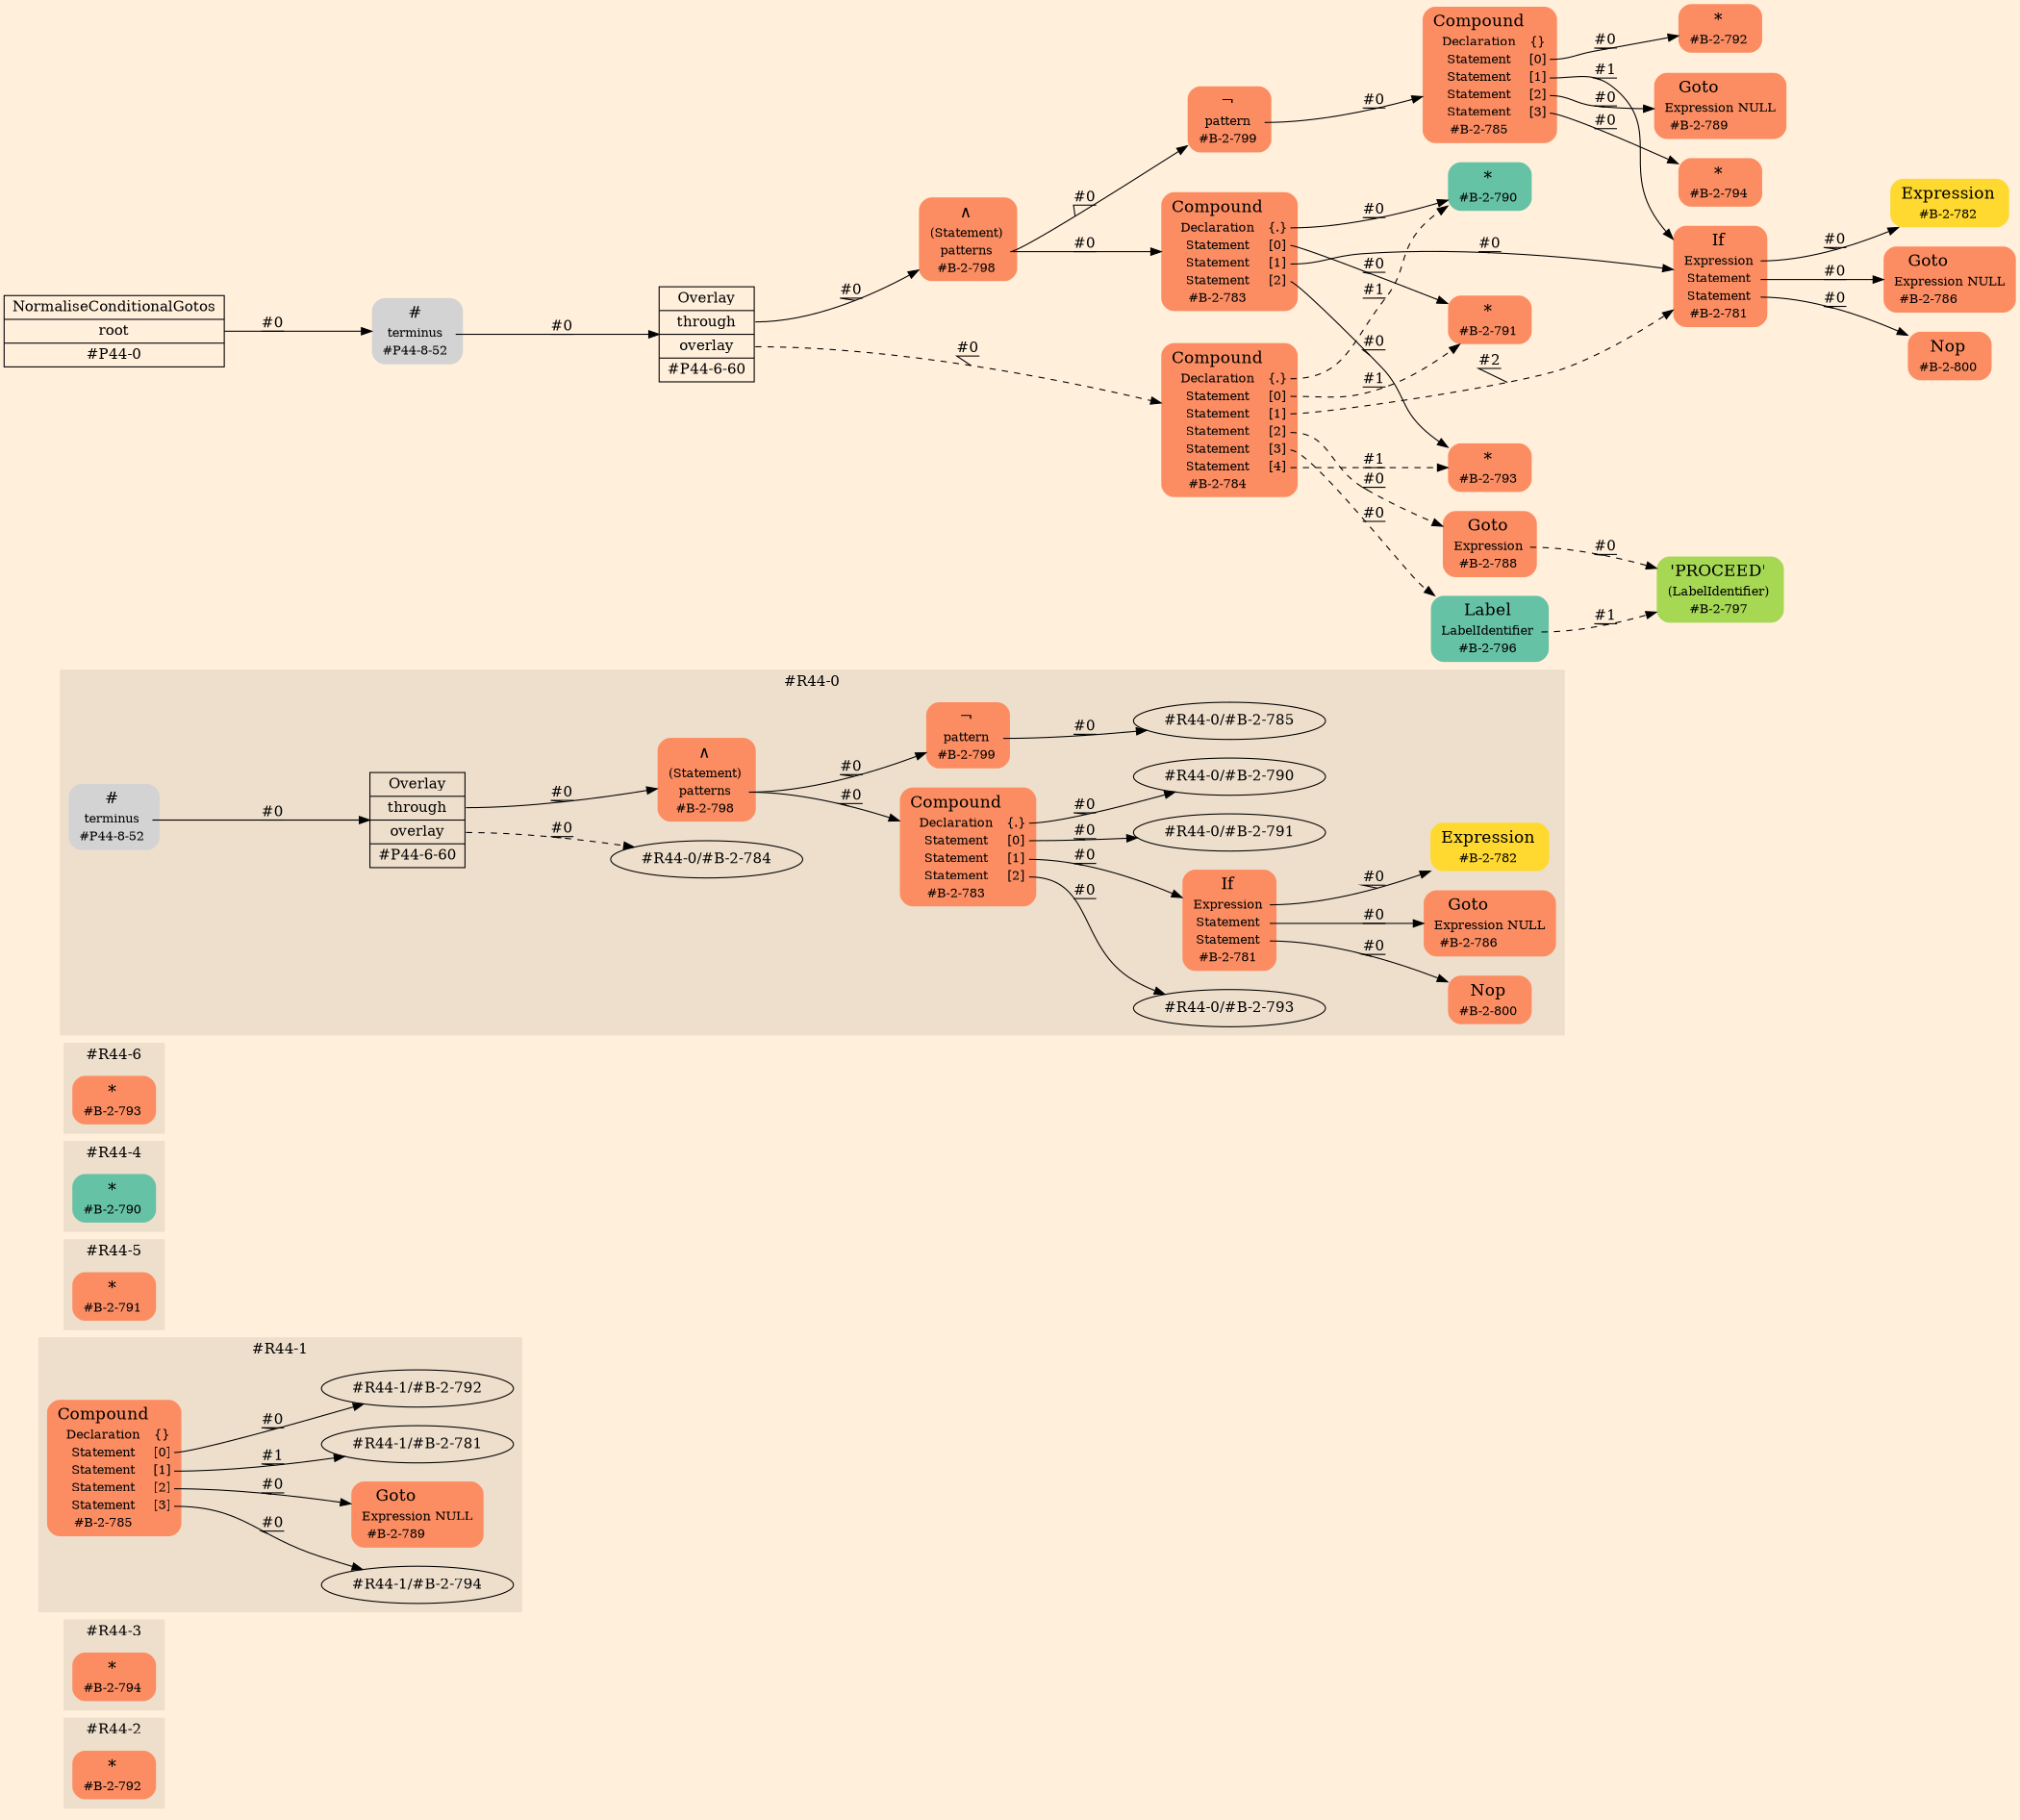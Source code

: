digraph Inferno {
graph [
rankdir = "LR"
ranksep = 1.0
size = "14,20"
bgcolor = antiquewhite1
color = black
fontcolor = black
];
node [
];
subgraph "cluster#R44-2" {
label = "#R44-2"
style = "filled"
color = antiquewhite2
"#R44-2/#B-2-792" [
shape = "plaintext"
fillcolor = "/set28/2"
label = <<TABLE BORDER="0" CELLBORDER="0" CELLSPACING="0">
 <TR>
  <TD><FONT POINT-SIZE="16.0">*</FONT></TD>
  <TD></TD>
 </TR>
 <TR>
  <TD>#B-2-792</TD>
  <TD PORT="port0"></TD>
 </TR>
</TABLE>>
style = "rounded,filled"
fontsize = "12"
];
}
subgraph "cluster#R44-3" {
label = "#R44-3"
style = "filled"
color = antiquewhite2
"#R44-3/#B-2-794" [
shape = "plaintext"
fillcolor = "/set28/2"
label = <<TABLE BORDER="0" CELLBORDER="0" CELLSPACING="0">
 <TR>
  <TD><FONT POINT-SIZE="16.0">*</FONT></TD>
  <TD></TD>
 </TR>
 <TR>
  <TD>#B-2-794</TD>
  <TD PORT="port0"></TD>
 </TR>
</TABLE>>
style = "rounded,filled"
fontsize = "12"
];
}
subgraph "cluster#R44-1" {
label = "#R44-1"
style = "filled"
color = antiquewhite2
"#R44-1/#B-2-785" [
shape = "plaintext"
fillcolor = "/set28/2"
label = <<TABLE BORDER="0" CELLBORDER="0" CELLSPACING="0">
 <TR>
  <TD><FONT POINT-SIZE="16.0">Compound</FONT></TD>
  <TD></TD>
 </TR>
 <TR>
  <TD>Declaration</TD>
  <TD PORT="port0">{}</TD>
 </TR>
 <TR>
  <TD>Statement</TD>
  <TD PORT="port1">[0]</TD>
 </TR>
 <TR>
  <TD>Statement</TD>
  <TD PORT="port2">[1]</TD>
 </TR>
 <TR>
  <TD>Statement</TD>
  <TD PORT="port3">[2]</TD>
 </TR>
 <TR>
  <TD>Statement</TD>
  <TD PORT="port4">[3]</TD>
 </TR>
 <TR>
  <TD>#B-2-785</TD>
  <TD PORT="port5"></TD>
 </TR>
</TABLE>>
style = "rounded,filled"
fontsize = "12"
];
"#R44-1/#B-2-789" [
shape = "plaintext"
fillcolor = "/set28/2"
label = <<TABLE BORDER="0" CELLBORDER="0" CELLSPACING="0">
 <TR>
  <TD><FONT POINT-SIZE="16.0">Goto</FONT></TD>
  <TD></TD>
 </TR>
 <TR>
  <TD>Expression</TD>
  <TD PORT="port0">NULL</TD>
 </TR>
 <TR>
  <TD>#B-2-789</TD>
  <TD PORT="port1"></TD>
 </TR>
</TABLE>>
style = "rounded,filled"
fontsize = "12"
];
"#R44-1/#B-2-785":port1 -> "#R44-1/#B-2-792" [style="solid"
label = "#0"
decorate = true
color = black
fontcolor = black
];
"#R44-1/#B-2-785":port2 -> "#R44-1/#B-2-781" [style="solid"
label = "#1"
decorate = true
color = black
fontcolor = black
];
"#R44-1/#B-2-785":port3 -> "#R44-1/#B-2-789" [style="solid"
label = "#0"
decorate = true
color = black
fontcolor = black
];
"#R44-1/#B-2-785":port4 -> "#R44-1/#B-2-794" [style="solid"
label = "#0"
decorate = true
color = black
fontcolor = black
];
}
subgraph "cluster#R44-5" {
label = "#R44-5"
style = "filled"
color = antiquewhite2
"#R44-5/#B-2-791" [
shape = "plaintext"
fillcolor = "/set28/2"
label = <<TABLE BORDER="0" CELLBORDER="0" CELLSPACING="0">
 <TR>
  <TD><FONT POINT-SIZE="16.0">*</FONT></TD>
  <TD></TD>
 </TR>
 <TR>
  <TD>#B-2-791</TD>
  <TD PORT="port0"></TD>
 </TR>
</TABLE>>
style = "rounded,filled"
fontsize = "12"
];
}
subgraph "cluster#R44-4" {
label = "#R44-4"
style = "filled"
color = antiquewhite2
"#R44-4/#B-2-790" [
shape = "plaintext"
fillcolor = "/set28/1"
label = <<TABLE BORDER="0" CELLBORDER="0" CELLSPACING="0">
 <TR>
  <TD><FONT POINT-SIZE="16.0">*</FONT></TD>
  <TD></TD>
 </TR>
 <TR>
  <TD>#B-2-790</TD>
  <TD PORT="port0"></TD>
 </TR>
</TABLE>>
style = "rounded,filled"
fontsize = "12"
];
}
subgraph "cluster#R44-6" {
label = "#R44-6"
style = "filled"
color = antiquewhite2
"#R44-6/#B-2-793" [
shape = "plaintext"
fillcolor = "/set28/2"
label = <<TABLE BORDER="0" CELLBORDER="0" CELLSPACING="0">
 <TR>
  <TD><FONT POINT-SIZE="16.0">*</FONT></TD>
  <TD></TD>
 </TR>
 <TR>
  <TD>#B-2-793</TD>
  <TD PORT="port0"></TD>
 </TR>
</TABLE>>
style = "rounded,filled"
fontsize = "12"
];
}
subgraph "cluster#R44-0" {
label = "#R44-0"
style = "filled"
color = antiquewhite2
"#R44-0/#B-2-786" [
shape = "plaintext"
fillcolor = "/set28/2"
label = <<TABLE BORDER="0" CELLBORDER="0" CELLSPACING="0">
 <TR>
  <TD><FONT POINT-SIZE="16.0">Goto</FONT></TD>
  <TD></TD>
 </TR>
 <TR>
  <TD>Expression</TD>
  <TD PORT="port0">NULL</TD>
 </TR>
 <TR>
  <TD>#B-2-786</TD>
  <TD PORT="port1"></TD>
 </TR>
</TABLE>>
style = "rounded,filled"
fontsize = "12"
];
"#R44-0/#P44-6-60" [
shape = "record"
fillcolor = antiquewhite2
label = "<fixed> Overlay | <port0> through | <port1> overlay | <port2> #P44-6-60"
style = "filled"
fontsize = "14"
color = black
fontcolor = black
];
"#R44-0/#P44-8-52" [
shape = "plaintext"
label = <<TABLE BORDER="0" CELLBORDER="0" CELLSPACING="0">
 <TR>
  <TD><FONT POINT-SIZE="16.0">#</FONT></TD>
  <TD></TD>
 </TR>
 <TR>
  <TD>terminus</TD>
  <TD PORT="port0"></TD>
 </TR>
 <TR>
  <TD>#P44-8-52</TD>
  <TD PORT="port1"></TD>
 </TR>
</TABLE>>
style = "rounded,filled"
fontsize = "12"
];
"#R44-0/#B-2-798" [
shape = "plaintext"
fillcolor = "/set28/2"
label = <<TABLE BORDER="0" CELLBORDER="0" CELLSPACING="0">
 <TR>
  <TD><FONT POINT-SIZE="16.0">∧</FONT></TD>
  <TD></TD>
 </TR>
 <TR>
  <TD>(Statement)</TD>
  <TD PORT="port0"></TD>
 </TR>
 <TR>
  <TD>patterns</TD>
  <TD PORT="port1"></TD>
 </TR>
 <TR>
  <TD>#B-2-798</TD>
  <TD PORT="port2"></TD>
 </TR>
</TABLE>>
style = "rounded,filled"
fontsize = "12"
];
"#R44-0/#B-2-800" [
shape = "plaintext"
fillcolor = "/set28/2"
label = <<TABLE BORDER="0" CELLBORDER="0" CELLSPACING="0">
 <TR>
  <TD><FONT POINT-SIZE="16.0">Nop</FONT></TD>
  <TD></TD>
 </TR>
 <TR>
  <TD>#B-2-800</TD>
  <TD PORT="port0"></TD>
 </TR>
</TABLE>>
style = "rounded,filled"
fontsize = "12"
];
"#R44-0/#B-2-783" [
shape = "plaintext"
fillcolor = "/set28/2"
label = <<TABLE BORDER="0" CELLBORDER="0" CELLSPACING="0">
 <TR>
  <TD><FONT POINT-SIZE="16.0">Compound</FONT></TD>
  <TD></TD>
 </TR>
 <TR>
  <TD>Declaration</TD>
  <TD PORT="port0">{.}</TD>
 </TR>
 <TR>
  <TD>Statement</TD>
  <TD PORT="port1">[0]</TD>
 </TR>
 <TR>
  <TD>Statement</TD>
  <TD PORT="port2">[1]</TD>
 </TR>
 <TR>
  <TD>Statement</TD>
  <TD PORT="port3">[2]</TD>
 </TR>
 <TR>
  <TD>#B-2-783</TD>
  <TD PORT="port4"></TD>
 </TR>
</TABLE>>
style = "rounded,filled"
fontsize = "12"
];
"#R44-0/#B-2-799" [
shape = "plaintext"
fillcolor = "/set28/2"
label = <<TABLE BORDER="0" CELLBORDER="0" CELLSPACING="0">
 <TR>
  <TD><FONT POINT-SIZE="16.0">¬</FONT></TD>
  <TD></TD>
 </TR>
 <TR>
  <TD>pattern</TD>
  <TD PORT="port0"></TD>
 </TR>
 <TR>
  <TD>#B-2-799</TD>
  <TD PORT="port1"></TD>
 </TR>
</TABLE>>
style = "rounded,filled"
fontsize = "12"
];
"#R44-0/#B-2-781" [
shape = "plaintext"
fillcolor = "/set28/2"
label = <<TABLE BORDER="0" CELLBORDER="0" CELLSPACING="0">
 <TR>
  <TD><FONT POINT-SIZE="16.0">If</FONT></TD>
  <TD></TD>
 </TR>
 <TR>
  <TD>Expression</TD>
  <TD PORT="port0"></TD>
 </TR>
 <TR>
  <TD>Statement</TD>
  <TD PORT="port1"></TD>
 </TR>
 <TR>
  <TD>Statement</TD>
  <TD PORT="port2"></TD>
 </TR>
 <TR>
  <TD>#B-2-781</TD>
  <TD PORT="port3"></TD>
 </TR>
</TABLE>>
style = "rounded,filled"
fontsize = "12"
];
"#R44-0/#B-2-782" [
shape = "plaintext"
fillcolor = "/set28/6"
label = <<TABLE BORDER="0" CELLBORDER="0" CELLSPACING="0">
 <TR>
  <TD><FONT POINT-SIZE="16.0">Expression</FONT></TD>
  <TD></TD>
 </TR>
 <TR>
  <TD>#B-2-782</TD>
  <TD PORT="port0"></TD>
 </TR>
</TABLE>>
style = "rounded,filled"
fontsize = "12"
];
"#R44-0/#P44-6-60":port0 -> "#R44-0/#B-2-798" [style="solid"
label = "#0"
decorate = true
color = black
fontcolor = black
];
"#R44-0/#P44-6-60":port1 -> "#R44-0/#B-2-784" [style="dashed"
label = "#0"
decorate = true
color = black
fontcolor = black
];
"#R44-0/#P44-8-52":port0 -> "#R44-0/#P44-6-60" [style="solid"
label = "#0"
decorate = true
color = black
fontcolor = black
];
"#R44-0/#B-2-798":port1 -> "#R44-0/#B-2-783" [style="solid"
label = "#0"
decorate = true
color = black
fontcolor = black
];
"#R44-0/#B-2-798":port1 -> "#R44-0/#B-2-799" [style="solid"
label = "#0"
decorate = true
color = black
fontcolor = black
];
"#R44-0/#B-2-783":port0 -> "#R44-0/#B-2-790" [style="solid"
label = "#0"
decorate = true
color = black
fontcolor = black
];
"#R44-0/#B-2-783":port1 -> "#R44-0/#B-2-791" [style="solid"
label = "#0"
decorate = true
color = black
fontcolor = black
];
"#R44-0/#B-2-783":port2 -> "#R44-0/#B-2-781" [style="solid"
label = "#0"
decorate = true
color = black
fontcolor = black
];
"#R44-0/#B-2-783":port3 -> "#R44-0/#B-2-793" [style="solid"
label = "#0"
decorate = true
color = black
fontcolor = black
];
"#R44-0/#B-2-799":port0 -> "#R44-0/#B-2-785" [style="solid"
label = "#0"
decorate = true
color = black
fontcolor = black
];
"#R44-0/#B-2-781":port0 -> "#R44-0/#B-2-782" [style="solid"
label = "#0"
decorate = true
color = black
fontcolor = black
];
"#R44-0/#B-2-781":port1 -> "#R44-0/#B-2-786" [style="solid"
label = "#0"
decorate = true
color = black
fontcolor = black
];
"#R44-0/#B-2-781":port2 -> "#R44-0/#B-2-800" [style="solid"
label = "#0"
decorate = true
color = black
fontcolor = black
];
}
"CR#P44-0" [
shape = "record"
fillcolor = antiquewhite1
label = "<fixed> NormaliseConditionalGotos | <port0> root | <port1> #P44-0"
style = "filled"
fontsize = "14"
color = black
fontcolor = black
];
"#P44-8-52" [
shape = "plaintext"
label = <<TABLE BORDER="0" CELLBORDER="0" CELLSPACING="0">
 <TR>
  <TD><FONT POINT-SIZE="16.0">#</FONT></TD>
  <TD></TD>
 </TR>
 <TR>
  <TD>terminus</TD>
  <TD PORT="port0"></TD>
 </TR>
 <TR>
  <TD>#P44-8-52</TD>
  <TD PORT="port1"></TD>
 </TR>
</TABLE>>
style = "rounded,filled"
fontsize = "12"
];
"#P44-6-60" [
shape = "record"
fillcolor = antiquewhite1
label = "<fixed> Overlay | <port0> through | <port1> overlay | <port2> #P44-6-60"
style = "filled"
fontsize = "14"
color = black
fontcolor = black
];
"#B-2-798" [
shape = "plaintext"
fillcolor = "/set28/2"
label = <<TABLE BORDER="0" CELLBORDER="0" CELLSPACING="0">
 <TR>
  <TD><FONT POINT-SIZE="16.0">∧</FONT></TD>
  <TD></TD>
 </TR>
 <TR>
  <TD>(Statement)</TD>
  <TD PORT="port0"></TD>
 </TR>
 <TR>
  <TD>patterns</TD>
  <TD PORT="port1"></TD>
 </TR>
 <TR>
  <TD>#B-2-798</TD>
  <TD PORT="port2"></TD>
 </TR>
</TABLE>>
style = "rounded,filled"
fontsize = "12"
];
"#B-2-783" [
shape = "plaintext"
fillcolor = "/set28/2"
label = <<TABLE BORDER="0" CELLBORDER="0" CELLSPACING="0">
 <TR>
  <TD><FONT POINT-SIZE="16.0">Compound</FONT></TD>
  <TD></TD>
 </TR>
 <TR>
  <TD>Declaration</TD>
  <TD PORT="port0">{.}</TD>
 </TR>
 <TR>
  <TD>Statement</TD>
  <TD PORT="port1">[0]</TD>
 </TR>
 <TR>
  <TD>Statement</TD>
  <TD PORT="port2">[1]</TD>
 </TR>
 <TR>
  <TD>Statement</TD>
  <TD PORT="port3">[2]</TD>
 </TR>
 <TR>
  <TD>#B-2-783</TD>
  <TD PORT="port4"></TD>
 </TR>
</TABLE>>
style = "rounded,filled"
fontsize = "12"
];
"#B-2-790" [
shape = "plaintext"
fillcolor = "/set28/1"
label = <<TABLE BORDER="0" CELLBORDER="0" CELLSPACING="0">
 <TR>
  <TD><FONT POINT-SIZE="16.0">*</FONT></TD>
  <TD></TD>
 </TR>
 <TR>
  <TD>#B-2-790</TD>
  <TD PORT="port0"></TD>
 </TR>
</TABLE>>
style = "rounded,filled"
fontsize = "12"
];
"#B-2-791" [
shape = "plaintext"
fillcolor = "/set28/2"
label = <<TABLE BORDER="0" CELLBORDER="0" CELLSPACING="0">
 <TR>
  <TD><FONT POINT-SIZE="16.0">*</FONT></TD>
  <TD></TD>
 </TR>
 <TR>
  <TD>#B-2-791</TD>
  <TD PORT="port0"></TD>
 </TR>
</TABLE>>
style = "rounded,filled"
fontsize = "12"
];
"#B-2-781" [
shape = "plaintext"
fillcolor = "/set28/2"
label = <<TABLE BORDER="0" CELLBORDER="0" CELLSPACING="0">
 <TR>
  <TD><FONT POINT-SIZE="16.0">If</FONT></TD>
  <TD></TD>
 </TR>
 <TR>
  <TD>Expression</TD>
  <TD PORT="port0"></TD>
 </TR>
 <TR>
  <TD>Statement</TD>
  <TD PORT="port1"></TD>
 </TR>
 <TR>
  <TD>Statement</TD>
  <TD PORT="port2"></TD>
 </TR>
 <TR>
  <TD>#B-2-781</TD>
  <TD PORT="port3"></TD>
 </TR>
</TABLE>>
style = "rounded,filled"
fontsize = "12"
];
"#B-2-782" [
shape = "plaintext"
fillcolor = "/set28/6"
label = <<TABLE BORDER="0" CELLBORDER="0" CELLSPACING="0">
 <TR>
  <TD><FONT POINT-SIZE="16.0">Expression</FONT></TD>
  <TD></TD>
 </TR>
 <TR>
  <TD>#B-2-782</TD>
  <TD PORT="port0"></TD>
 </TR>
</TABLE>>
style = "rounded,filled"
fontsize = "12"
];
"#B-2-786" [
shape = "plaintext"
fillcolor = "/set28/2"
label = <<TABLE BORDER="0" CELLBORDER="0" CELLSPACING="0">
 <TR>
  <TD><FONT POINT-SIZE="16.0">Goto</FONT></TD>
  <TD></TD>
 </TR>
 <TR>
  <TD>Expression</TD>
  <TD PORT="port0">NULL</TD>
 </TR>
 <TR>
  <TD>#B-2-786</TD>
  <TD PORT="port1"></TD>
 </TR>
</TABLE>>
style = "rounded,filled"
fontsize = "12"
];
"#B-2-800" [
shape = "plaintext"
fillcolor = "/set28/2"
label = <<TABLE BORDER="0" CELLBORDER="0" CELLSPACING="0">
 <TR>
  <TD><FONT POINT-SIZE="16.0">Nop</FONT></TD>
  <TD></TD>
 </TR>
 <TR>
  <TD>#B-2-800</TD>
  <TD PORT="port0"></TD>
 </TR>
</TABLE>>
style = "rounded,filled"
fontsize = "12"
];
"#B-2-793" [
shape = "plaintext"
fillcolor = "/set28/2"
label = <<TABLE BORDER="0" CELLBORDER="0" CELLSPACING="0">
 <TR>
  <TD><FONT POINT-SIZE="16.0">*</FONT></TD>
  <TD></TD>
 </TR>
 <TR>
  <TD>#B-2-793</TD>
  <TD PORT="port0"></TD>
 </TR>
</TABLE>>
style = "rounded,filled"
fontsize = "12"
];
"#B-2-799" [
shape = "plaintext"
fillcolor = "/set28/2"
label = <<TABLE BORDER="0" CELLBORDER="0" CELLSPACING="0">
 <TR>
  <TD><FONT POINT-SIZE="16.0">¬</FONT></TD>
  <TD></TD>
 </TR>
 <TR>
  <TD>pattern</TD>
  <TD PORT="port0"></TD>
 </TR>
 <TR>
  <TD>#B-2-799</TD>
  <TD PORT="port1"></TD>
 </TR>
</TABLE>>
style = "rounded,filled"
fontsize = "12"
];
"#B-2-785" [
shape = "plaintext"
fillcolor = "/set28/2"
label = <<TABLE BORDER="0" CELLBORDER="0" CELLSPACING="0">
 <TR>
  <TD><FONT POINT-SIZE="16.0">Compound</FONT></TD>
  <TD></TD>
 </TR>
 <TR>
  <TD>Declaration</TD>
  <TD PORT="port0">{}</TD>
 </TR>
 <TR>
  <TD>Statement</TD>
  <TD PORT="port1">[0]</TD>
 </TR>
 <TR>
  <TD>Statement</TD>
  <TD PORT="port2">[1]</TD>
 </TR>
 <TR>
  <TD>Statement</TD>
  <TD PORT="port3">[2]</TD>
 </TR>
 <TR>
  <TD>Statement</TD>
  <TD PORT="port4">[3]</TD>
 </TR>
 <TR>
  <TD>#B-2-785</TD>
  <TD PORT="port5"></TD>
 </TR>
</TABLE>>
style = "rounded,filled"
fontsize = "12"
];
"#B-2-792" [
shape = "plaintext"
fillcolor = "/set28/2"
label = <<TABLE BORDER="0" CELLBORDER="0" CELLSPACING="0">
 <TR>
  <TD><FONT POINT-SIZE="16.0">*</FONT></TD>
  <TD></TD>
 </TR>
 <TR>
  <TD>#B-2-792</TD>
  <TD PORT="port0"></TD>
 </TR>
</TABLE>>
style = "rounded,filled"
fontsize = "12"
];
"#B-2-789" [
shape = "plaintext"
fillcolor = "/set28/2"
label = <<TABLE BORDER="0" CELLBORDER="0" CELLSPACING="0">
 <TR>
  <TD><FONT POINT-SIZE="16.0">Goto</FONT></TD>
  <TD></TD>
 </TR>
 <TR>
  <TD>Expression</TD>
  <TD PORT="port0">NULL</TD>
 </TR>
 <TR>
  <TD>#B-2-789</TD>
  <TD PORT="port1"></TD>
 </TR>
</TABLE>>
style = "rounded,filled"
fontsize = "12"
];
"#B-2-794" [
shape = "plaintext"
fillcolor = "/set28/2"
label = <<TABLE BORDER="0" CELLBORDER="0" CELLSPACING="0">
 <TR>
  <TD><FONT POINT-SIZE="16.0">*</FONT></TD>
  <TD></TD>
 </TR>
 <TR>
  <TD>#B-2-794</TD>
  <TD PORT="port0"></TD>
 </TR>
</TABLE>>
style = "rounded,filled"
fontsize = "12"
];
"#B-2-784" [
shape = "plaintext"
fillcolor = "/set28/2"
label = <<TABLE BORDER="0" CELLBORDER="0" CELLSPACING="0">
 <TR>
  <TD><FONT POINT-SIZE="16.0">Compound</FONT></TD>
  <TD></TD>
 </TR>
 <TR>
  <TD>Declaration</TD>
  <TD PORT="port0">{.}</TD>
 </TR>
 <TR>
  <TD>Statement</TD>
  <TD PORT="port1">[0]</TD>
 </TR>
 <TR>
  <TD>Statement</TD>
  <TD PORT="port2">[1]</TD>
 </TR>
 <TR>
  <TD>Statement</TD>
  <TD PORT="port3">[2]</TD>
 </TR>
 <TR>
  <TD>Statement</TD>
  <TD PORT="port4">[3]</TD>
 </TR>
 <TR>
  <TD>Statement</TD>
  <TD PORT="port5">[4]</TD>
 </TR>
 <TR>
  <TD>#B-2-784</TD>
  <TD PORT="port6"></TD>
 </TR>
</TABLE>>
style = "rounded,filled"
fontsize = "12"
];
"#B-2-788" [
shape = "plaintext"
fillcolor = "/set28/2"
label = <<TABLE BORDER="0" CELLBORDER="0" CELLSPACING="0">
 <TR>
  <TD><FONT POINT-SIZE="16.0">Goto</FONT></TD>
  <TD></TD>
 </TR>
 <TR>
  <TD>Expression</TD>
  <TD PORT="port0"></TD>
 </TR>
 <TR>
  <TD>#B-2-788</TD>
  <TD PORT="port1"></TD>
 </TR>
</TABLE>>
style = "rounded,filled"
fontsize = "12"
];
"#B-2-797" [
shape = "plaintext"
fillcolor = "/set28/5"
label = <<TABLE BORDER="0" CELLBORDER="0" CELLSPACING="0">
 <TR>
  <TD><FONT POINT-SIZE="16.0">'PROCEED'</FONT></TD>
  <TD></TD>
 </TR>
 <TR>
  <TD>(LabelIdentifier)</TD>
  <TD PORT="port0"></TD>
 </TR>
 <TR>
  <TD>#B-2-797</TD>
  <TD PORT="port1"></TD>
 </TR>
</TABLE>>
style = "rounded,filled"
fontsize = "12"
];
"#B-2-796" [
shape = "plaintext"
fillcolor = "/set28/1"
label = <<TABLE BORDER="0" CELLBORDER="0" CELLSPACING="0">
 <TR>
  <TD><FONT POINT-SIZE="16.0">Label</FONT></TD>
  <TD></TD>
 </TR>
 <TR>
  <TD>LabelIdentifier</TD>
  <TD PORT="port0"></TD>
 </TR>
 <TR>
  <TD>#B-2-796</TD>
  <TD PORT="port1"></TD>
 </TR>
</TABLE>>
style = "rounded,filled"
fontsize = "12"
];
"CR#P44-0":port0 -> "#P44-8-52" [style="solid"
label = "#0"
decorate = true
color = black
fontcolor = black
];
"#P44-8-52":port0 -> "#P44-6-60" [style="solid"
label = "#0"
decorate = true
color = black
fontcolor = black
];
"#P44-6-60":port0 -> "#B-2-798" [style="solid"
label = "#0"
decorate = true
color = black
fontcolor = black
];
"#P44-6-60":port1 -> "#B-2-784" [style="dashed"
label = "#0"
decorate = true
color = black
fontcolor = black
];
"#B-2-798":port1 -> "#B-2-783" [style="solid"
label = "#0"
decorate = true
color = black
fontcolor = black
];
"#B-2-798":port1 -> "#B-2-799" [style="solid"
label = "#0"
decorate = true
color = black
fontcolor = black
];
"#B-2-783":port0 -> "#B-2-790" [style="solid"
label = "#0"
decorate = true
color = black
fontcolor = black
];
"#B-2-783":port1 -> "#B-2-791" [style="solid"
label = "#0"
decorate = true
color = black
fontcolor = black
];
"#B-2-783":port2 -> "#B-2-781" [style="solid"
label = "#0"
decorate = true
color = black
fontcolor = black
];
"#B-2-783":port3 -> "#B-2-793" [style="solid"
label = "#0"
decorate = true
color = black
fontcolor = black
];
"#B-2-781":port0 -> "#B-2-782" [style="solid"
label = "#0"
decorate = true
color = black
fontcolor = black
];
"#B-2-781":port1 -> "#B-2-786" [style="solid"
label = "#0"
decorate = true
color = black
fontcolor = black
];
"#B-2-781":port2 -> "#B-2-800" [style="solid"
label = "#0"
decorate = true
color = black
fontcolor = black
];
"#B-2-799":port0 -> "#B-2-785" [style="solid"
label = "#0"
decorate = true
color = black
fontcolor = black
];
"#B-2-785":port1 -> "#B-2-792" [style="solid"
label = "#0"
decorate = true
color = black
fontcolor = black
];
"#B-2-785":port2 -> "#B-2-781" [style="solid"
label = "#1"
decorate = true
color = black
fontcolor = black
];
"#B-2-785":port3 -> "#B-2-789" [style="solid"
label = "#0"
decorate = true
color = black
fontcolor = black
];
"#B-2-785":port4 -> "#B-2-794" [style="solid"
label = "#0"
decorate = true
color = black
fontcolor = black
];
"#B-2-784":port0 -> "#B-2-790" [style="dashed"
label = "#1"
decorate = true
color = black
fontcolor = black
];
"#B-2-784":port1 -> "#B-2-791" [style="dashed"
label = "#1"
decorate = true
color = black
fontcolor = black
];
"#B-2-784":port2 -> "#B-2-781" [style="dashed"
label = "#2"
decorate = true
color = black
fontcolor = black
];
"#B-2-784":port3 -> "#B-2-788" [style="dashed"
label = "#0"
decorate = true
color = black
fontcolor = black
];
"#B-2-784":port4 -> "#B-2-796" [style="dashed"
label = "#0"
decorate = true
color = black
fontcolor = black
];
"#B-2-784":port5 -> "#B-2-793" [style="dashed"
label = "#1"
decorate = true
color = black
fontcolor = black
];
"#B-2-788":port0 -> "#B-2-797" [style="dashed"
label = "#0"
decorate = true
color = black
fontcolor = black
];
"#B-2-796":port0 -> "#B-2-797" [style="dashed"
label = "#1"
decorate = true
color = black
fontcolor = black
];
}
